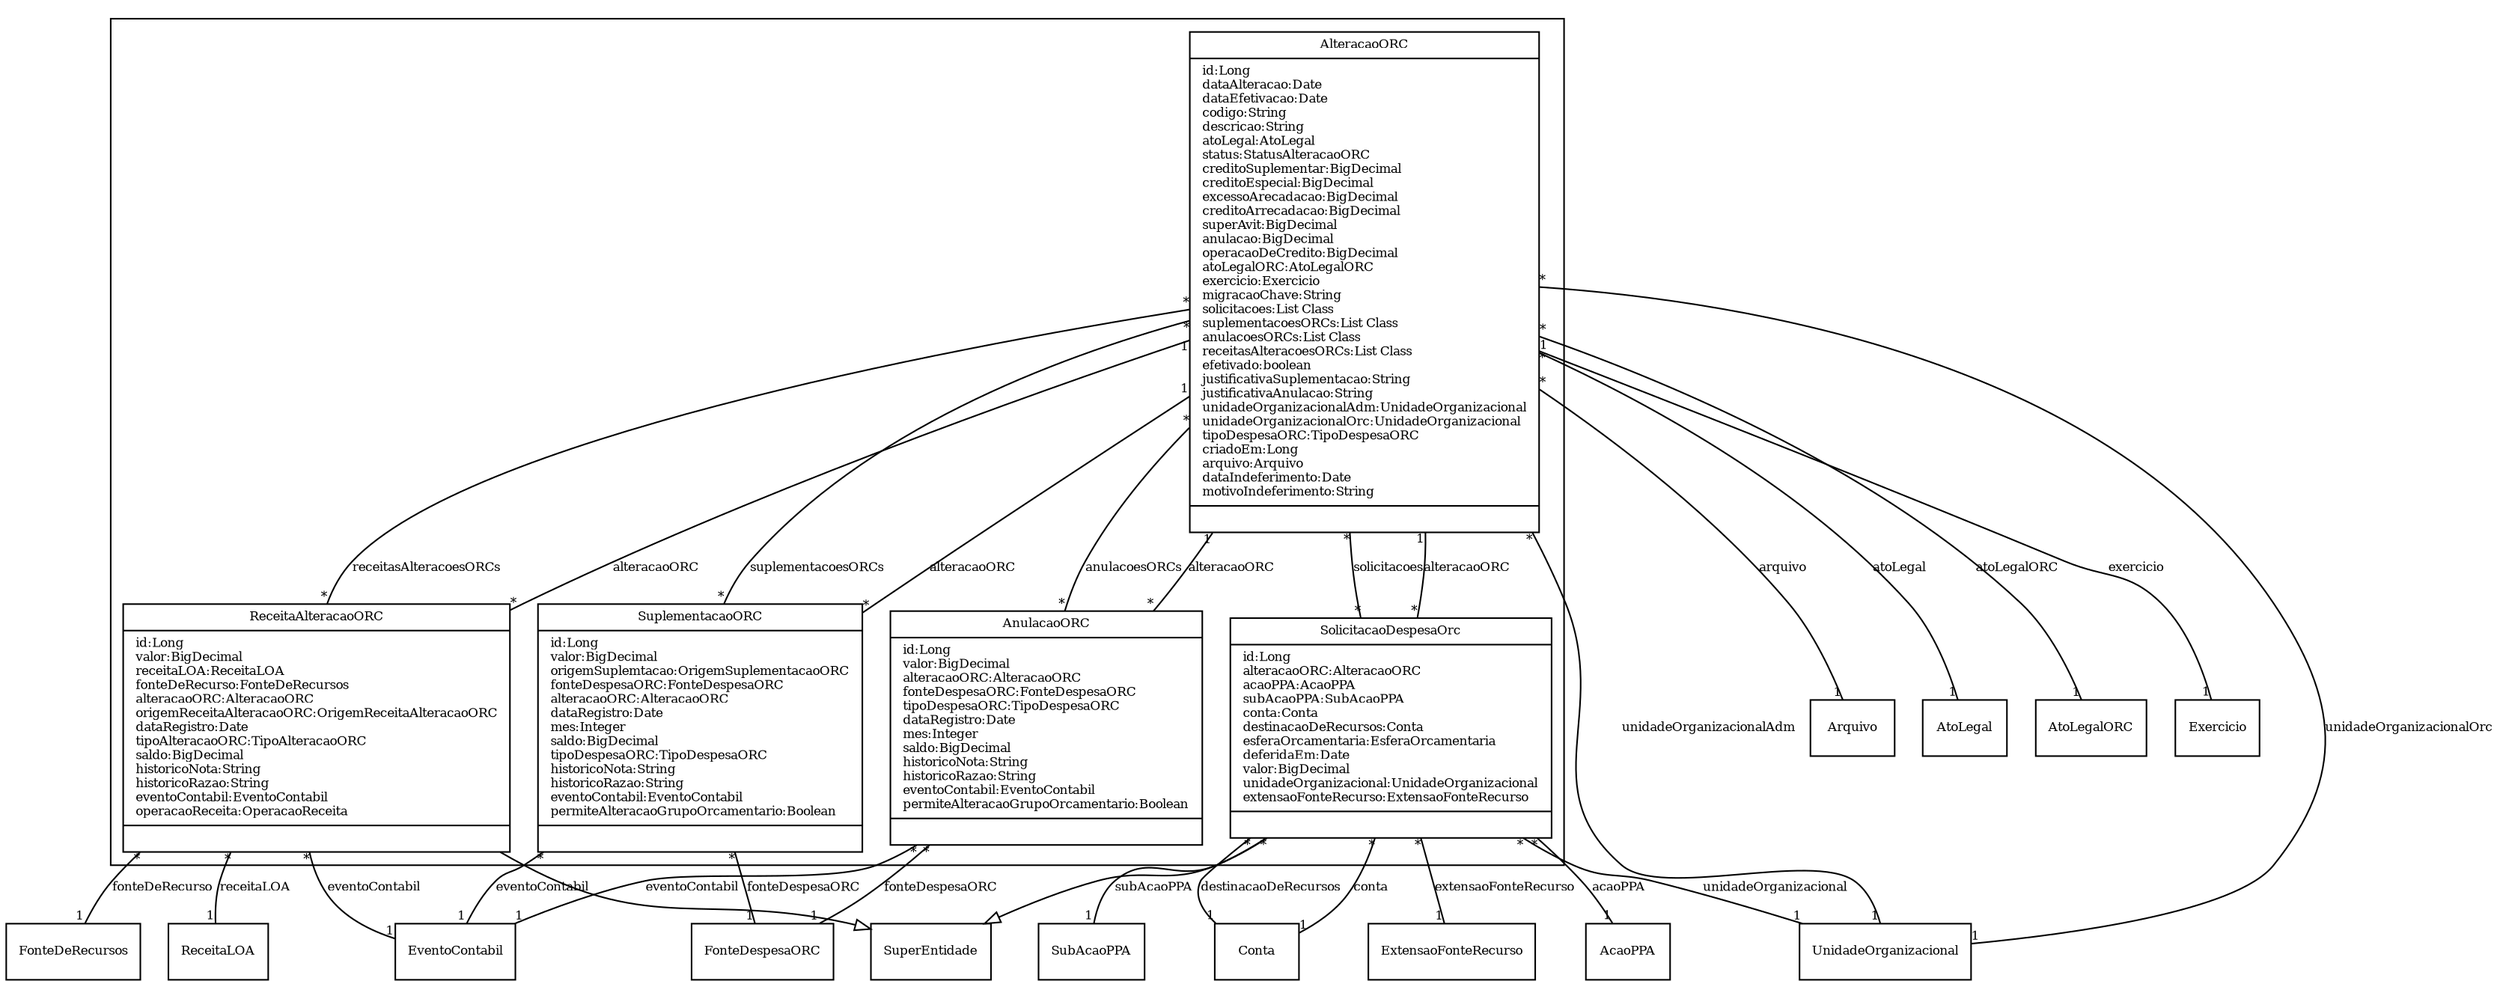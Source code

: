 digraph G{
fontname = "Times-Roman"
fontsize = 8

node [
        fontname = "Times-Roman"
        fontsize = 8
        shape = "record"
]

edge [
        fontname = "Times-Roman"
        fontsize = 8
]

subgraph clusterALTERACAO_ORCAMENTARIA
{
AlteracaoORC [label = "{AlteracaoORC|id:Long\ldataAlteracao:Date\ldataEfetivacao:Date\lcodigo:String\ldescricao:String\latoLegal:AtoLegal\lstatus:StatusAlteracaoORC\lcreditoSuplementar:BigDecimal\lcreditoEspecial:BigDecimal\lexcessoArecadacao:BigDecimal\lcreditoArrecadacao:BigDecimal\lsuperAvit:BigDecimal\lanulacao:BigDecimal\loperacaoDeCredito:BigDecimal\latoLegalORC:AtoLegalORC\lexercicio:Exercicio\lmigracaoChave:String\lsolicitacoes:List Class\lsuplementacoesORCs:List Class\lanulacoesORCs:List Class\lreceitasAlteracoesORCs:List Class\lefetivado:boolean\ljustificativaSuplementacao:String\ljustificativaAnulacao:String\lunidadeOrganizacionalAdm:UnidadeOrganizacional\lunidadeOrganizacionalOrc:UnidadeOrganizacional\ltipoDespesaORC:TipoDespesaORC\lcriadoEm:Long\larquivo:Arquivo\ldataIndeferimento:Date\lmotivoIndeferimento:String\l|\l}"]
SolicitacaoDespesaOrc [label = "{SolicitacaoDespesaOrc|id:Long\lalteracaoORC:AlteracaoORC\lacaoPPA:AcaoPPA\lsubAcaoPPA:SubAcaoPPA\lconta:Conta\ldestinacaoDeRecursos:Conta\lesferaOrcamentaria:EsferaOrcamentaria\ldeferidaEm:Date\lvalor:BigDecimal\lunidadeOrganizacional:UnidadeOrganizacional\lextensaoFonteRecurso:ExtensaoFonteRecurso\l|\l}"]
SuplementacaoORC [label = "{SuplementacaoORC|id:Long\lvalor:BigDecimal\lorigemSuplemtacao:OrigemSuplementacaoORC\lfonteDespesaORC:FonteDespesaORC\lalteracaoORC:AlteracaoORC\ldataRegistro:Date\lmes:Integer\lsaldo:BigDecimal\ltipoDespesaORC:TipoDespesaORC\lhistoricoNota:String\lhistoricoRazao:String\leventoContabil:EventoContabil\lpermiteAlteracaoGrupoOrcamentario:Boolean\l|\l}"]
AnulacaoORC [label = "{AnulacaoORC|id:Long\lvalor:BigDecimal\lalteracaoORC:AlteracaoORC\lfonteDespesaORC:FonteDespesaORC\ltipoDespesaORC:TipoDespesaORC\ldataRegistro:Date\lmes:Integer\lsaldo:BigDecimal\lhistoricoNota:String\lhistoricoRazao:String\leventoContabil:EventoContabil\lpermiteAlteracaoGrupoOrcamentario:Boolean\l|\l}"]
ReceitaAlteracaoORC [label = "{ReceitaAlteracaoORC|id:Long\lvalor:BigDecimal\lreceitaLOA:ReceitaLOA\lfonteDeRecurso:FonteDeRecursos\lalteracaoORC:AlteracaoORC\lorigemReceitaAlteracaoORC:OrigemReceitaAlteracaoORC\ldataRegistro:Date\ltipoAlteracaoORC:TipoAlteracaoORC\lsaldo:BigDecimal\lhistoricoNota:String\lhistoricoRazao:String\leventoContabil:EventoContabil\loperacaoReceita:OperacaoReceita\l|\l}"]
}
edge [arrowhead = "none" headlabel = "1" taillabel = "1"] AlteracaoORC -> AtoLegal [label = "atoLegal"]
edge [arrowhead = "none" headlabel = "1" taillabel = "*"] AlteracaoORC -> AtoLegalORC [label = "atoLegalORC"]
edge [arrowhead = "none" headlabel = "1" taillabel = "*"] AlteracaoORC -> Exercicio [label = "exercicio"]
edge [arrowhead = "none" headlabel = "*" taillabel = "*"] AlteracaoORC -> SolicitacaoDespesaOrc [label = "solicitacoes"]
edge [arrowhead = "none" headlabel = "*" taillabel = "*"] AlteracaoORC -> SuplementacaoORC [label = "suplementacoesORCs"]
edge [arrowhead = "none" headlabel = "*" taillabel = "*"] AlteracaoORC -> AnulacaoORC [label = "anulacoesORCs"]
edge [arrowhead = "none" headlabel = "*" taillabel = "*"] AlteracaoORC -> ReceitaAlteracaoORC [label = "receitasAlteracoesORCs"]
edge [arrowhead = "none" headlabel = "1" taillabel = "*"] AlteracaoORC -> UnidadeOrganizacional [label = "unidadeOrganizacionalAdm"]
edge [arrowhead = "none" headlabel = "1" taillabel = "*"] AlteracaoORC -> UnidadeOrganizacional [label = "unidadeOrganizacionalOrc"]
edge [arrowhead = "none" headlabel = "1" taillabel = "*"] AlteracaoORC -> Arquivo [label = "arquivo"]
edge [arrowhead = "none" headlabel = "1" taillabel = "*"] SolicitacaoDespesaOrc -> AlteracaoORC [label = "alteracaoORC"]
edge [arrowhead = "none" headlabel = "1" taillabel = "*"] SolicitacaoDespesaOrc -> AcaoPPA [label = "acaoPPA"]
edge [arrowhead = "none" headlabel = "1" taillabel = "*"] SolicitacaoDespesaOrc -> SubAcaoPPA [label = "subAcaoPPA"]
edge [arrowhead = "none" headlabel = "1" taillabel = "*"] SolicitacaoDespesaOrc -> Conta [label = "conta"]
edge [arrowhead = "none" headlabel = "1" taillabel = "*"] SolicitacaoDespesaOrc -> Conta [label = "destinacaoDeRecursos"]
edge [arrowhead = "none" headlabel = "1" taillabel = "*"] SolicitacaoDespesaOrc -> UnidadeOrganizacional [label = "unidadeOrganizacional"]
edge [arrowhead = "none" headlabel = "1" taillabel = "*"] SolicitacaoDespesaOrc -> ExtensaoFonteRecurso [label = "extensaoFonteRecurso"]
edge [ arrowhead = "empty" headlabel = "" taillabel = ""] SolicitacaoDespesaOrc -> SuperEntidade
edge [arrowhead = "none" headlabel = "1" taillabel = "*"] SuplementacaoORC -> FonteDespesaORC [label = "fonteDespesaORC"]
edge [arrowhead = "none" headlabel = "1" taillabel = "*"] SuplementacaoORC -> AlteracaoORC [label = "alteracaoORC"]
edge [arrowhead = "none" headlabel = "1" taillabel = "*"] SuplementacaoORC -> EventoContabil [label = "eventoContabil"]
edge [arrowhead = "none" headlabel = "1" taillabel = "*"] AnulacaoORC -> AlteracaoORC [label = "alteracaoORC"]
edge [arrowhead = "none" headlabel = "1" taillabel = "*"] AnulacaoORC -> FonteDespesaORC [label = "fonteDespesaORC"]
edge [arrowhead = "none" headlabel = "1" taillabel = "*"] AnulacaoORC -> EventoContabil [label = "eventoContabil"]
edge [arrowhead = "none" headlabel = "1" taillabel = "*"] ReceitaAlteracaoORC -> ReceitaLOA [label = "receitaLOA"]
edge [arrowhead = "none" headlabel = "1" taillabel = "*"] ReceitaAlteracaoORC -> FonteDeRecursos [label = "fonteDeRecurso"]
edge [arrowhead = "none" headlabel = "1" taillabel = "*"] ReceitaAlteracaoORC -> AlteracaoORC [label = "alteracaoORC"]
edge [arrowhead = "none" headlabel = "1" taillabel = "*"] ReceitaAlteracaoORC -> EventoContabil [label = "eventoContabil"]
edge [ arrowhead = "empty" headlabel = "" taillabel = ""] ReceitaAlteracaoORC -> SuperEntidade
}

